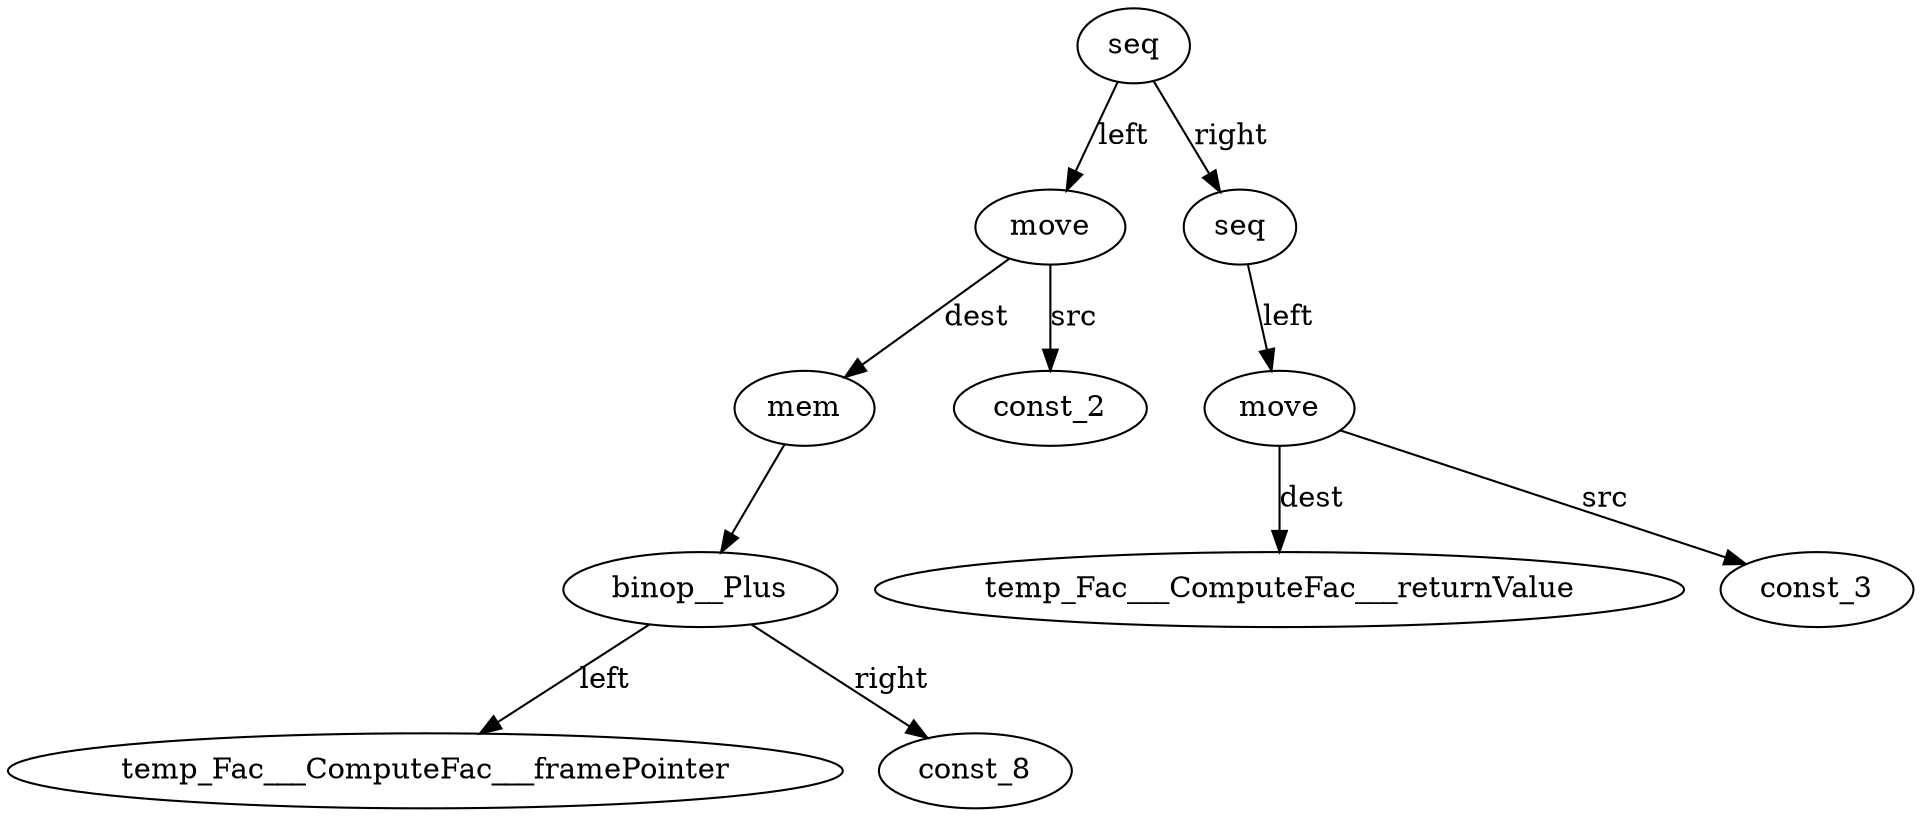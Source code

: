 digraph {
temp_Fac___ComputeFac___framePointer__id_0 [ label="temp_Fac___ComputeFac___framePointer" ]; 
const_8__id_1 [ label="const_8" ]; 
binop__Plus__id_2 [ label="binop__Plus" ]; 
binop__Plus__id_2 -> const_8__id_1 [ label="right"] ; 
binop__Plus__id_2 -> temp_Fac___ComputeFac___framePointer__id_0 [ label="left"] ; 
mem__id_3 [ label="mem" ]; 
mem__id_3 -> binop__Plus__id_2 ; 
const_2__id_4 [ label="const_2" ]; 
move__id_5 [ label="move" ]; 
move__id_5 -> mem__id_3 [ label="dest"] ; 
move__id_5 -> const_2__id_4 [ label="src"] ; 
temp_Fac___ComputeFac___returnValue__id_6 [ label="temp_Fac___ComputeFac___returnValue" ]; 
const_3__id_7 [ label="const_3" ]; 
move__id_8 [ label="move" ]; 
move__id_8 -> temp_Fac___ComputeFac___returnValue__id_6 [ label="dest"] ; 
move__id_8 -> const_3__id_7 [ label="src"] ; 
seq__id_9 [ label="seq" ]; 
seq__id_9 -> move__id_8 [ label="left"] ; 
seq__id_10 [ label="seq" ]; 
seq__id_10 -> move__id_5 [ label="left"] ; 
seq__id_10 -> seq__id_9 [ label="right"] ; 

}
